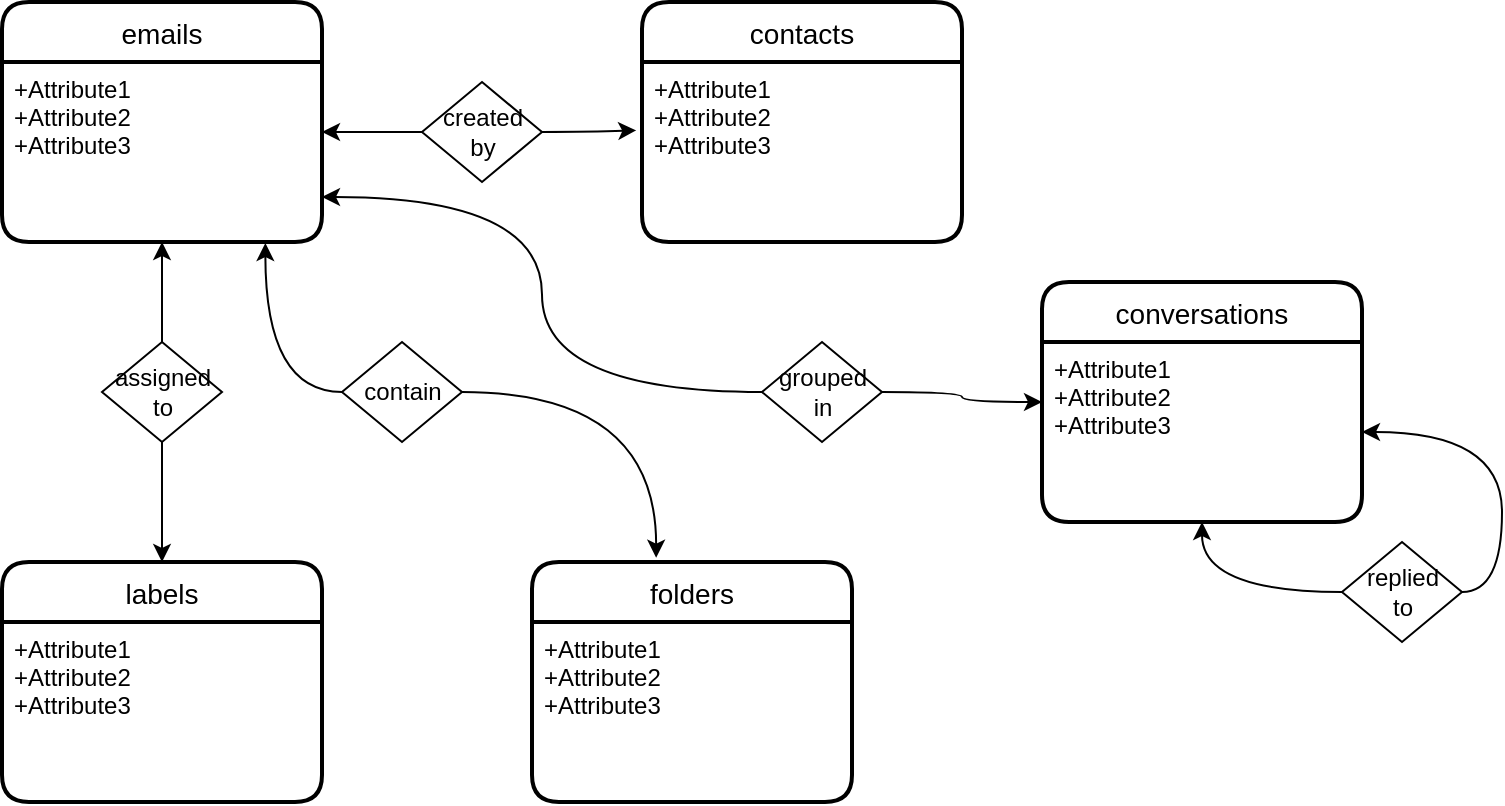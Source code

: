 <mxfile version="16.6.2" type="github">
  <diagram id="S5U35zioawIEqd8V08nD" name="Page-1">
    <mxGraphModel dx="1147" dy="1017" grid="1" gridSize="10" guides="1" tooltips="1" connect="1" arrows="1" fold="1" page="1" pageScale="1" pageWidth="850" pageHeight="1100" math="0" shadow="0">
      <root>
        <mxCell id="0" />
        <mxCell id="1" parent="0" />
        <mxCell id="wlDCUmGC1mf5rQUe6NT3-1" value="emails" style="swimlane;childLayout=stackLayout;horizontal=1;startSize=30;horizontalStack=0;rounded=1;fontSize=14;fontStyle=0;strokeWidth=2;resizeParent=0;resizeLast=1;shadow=0;dashed=0;align=center;" vertex="1" parent="1">
          <mxGeometry x="80" y="80" width="160" height="120" as="geometry" />
        </mxCell>
        <mxCell id="wlDCUmGC1mf5rQUe6NT3-2" value="+Attribute1&#xa;+Attribute2&#xa;+Attribute3" style="align=left;strokeColor=none;fillColor=none;spacingLeft=4;fontSize=12;verticalAlign=top;resizable=0;rotatable=0;part=1;" vertex="1" parent="wlDCUmGC1mf5rQUe6NT3-1">
          <mxGeometry y="30" width="160" height="90" as="geometry" />
        </mxCell>
        <mxCell id="wlDCUmGC1mf5rQUe6NT3-3" value="contacts" style="swimlane;childLayout=stackLayout;horizontal=1;startSize=30;horizontalStack=0;rounded=1;fontSize=14;fontStyle=0;strokeWidth=2;resizeParent=0;resizeLast=1;shadow=0;dashed=0;align=center;" vertex="1" parent="1">
          <mxGeometry x="400" y="80" width="160" height="120" as="geometry" />
        </mxCell>
        <mxCell id="wlDCUmGC1mf5rQUe6NT3-4" value="+Attribute1&#xa;+Attribute2&#xa;+Attribute3" style="align=left;strokeColor=none;fillColor=none;spacingLeft=4;fontSize=12;verticalAlign=top;resizable=0;rotatable=0;part=1;" vertex="1" parent="wlDCUmGC1mf5rQUe6NT3-3">
          <mxGeometry y="30" width="160" height="90" as="geometry" />
        </mxCell>
        <mxCell id="wlDCUmGC1mf5rQUe6NT3-5" value="folders" style="swimlane;childLayout=stackLayout;horizontal=1;startSize=30;horizontalStack=0;rounded=1;fontSize=14;fontStyle=0;strokeWidth=2;resizeParent=0;resizeLast=1;shadow=0;dashed=0;align=center;" vertex="1" parent="1">
          <mxGeometry x="345" y="360" width="160" height="120" as="geometry" />
        </mxCell>
        <mxCell id="wlDCUmGC1mf5rQUe6NT3-6" value="+Attribute1&#xa;+Attribute2&#xa;+Attribute3" style="align=left;strokeColor=none;fillColor=none;spacingLeft=4;fontSize=12;verticalAlign=top;resizable=0;rotatable=0;part=1;" vertex="1" parent="wlDCUmGC1mf5rQUe6NT3-5">
          <mxGeometry y="30" width="160" height="90" as="geometry" />
        </mxCell>
        <mxCell id="wlDCUmGC1mf5rQUe6NT3-7" value="labels " style="swimlane;childLayout=stackLayout;horizontal=1;startSize=30;horizontalStack=0;rounded=1;fontSize=14;fontStyle=0;strokeWidth=2;resizeParent=0;resizeLast=1;shadow=0;dashed=0;align=center;" vertex="1" parent="1">
          <mxGeometry x="80" y="360" width="160" height="120" as="geometry" />
        </mxCell>
        <mxCell id="wlDCUmGC1mf5rQUe6NT3-8" value="+Attribute1&#xa;+Attribute2&#xa;+Attribute3" style="align=left;strokeColor=none;fillColor=none;spacingLeft=4;fontSize=12;verticalAlign=top;resizable=0;rotatable=0;part=1;" vertex="1" parent="wlDCUmGC1mf5rQUe6NT3-7">
          <mxGeometry y="30" width="160" height="90" as="geometry" />
        </mxCell>
        <mxCell id="wlDCUmGC1mf5rQUe6NT3-10" value="" style="edgeStyle=orthogonalEdgeStyle;rounded=0;orthogonalLoop=1;jettySize=auto;html=1;curved=1;" edge="1" parent="1" source="wlDCUmGC1mf5rQUe6NT3-9" target="wlDCUmGC1mf5rQUe6NT3-2">
          <mxGeometry relative="1" as="geometry" />
        </mxCell>
        <mxCell id="wlDCUmGC1mf5rQUe6NT3-11" value="" style="edgeStyle=orthogonalEdgeStyle;rounded=0;orthogonalLoop=1;jettySize=auto;html=1;entryX=0.5;entryY=0;entryDx=0;entryDy=0;curved=1;" edge="1" parent="1" source="wlDCUmGC1mf5rQUe6NT3-9" target="wlDCUmGC1mf5rQUe6NT3-7">
          <mxGeometry relative="1" as="geometry" />
        </mxCell>
        <mxCell id="wlDCUmGC1mf5rQUe6NT3-9" value="&lt;div&gt;assigned &lt;br&gt;&lt;/div&gt;&lt;div&gt;to&lt;/div&gt;" style="shape=rhombus;html=1;dashed=0;whitespace=wrap;perimeter=rhombusPerimeter;" vertex="1" parent="1">
          <mxGeometry x="130" y="250" width="60" height="50" as="geometry" />
        </mxCell>
        <mxCell id="wlDCUmGC1mf5rQUe6NT3-20" value="" style="edgeStyle=orthogonalEdgeStyle;rounded=0;orthogonalLoop=1;jettySize=auto;html=1;entryX=0.823;entryY=1.006;entryDx=0;entryDy=0;entryPerimeter=0;curved=1;" edge="1" parent="1" source="wlDCUmGC1mf5rQUe6NT3-12" target="wlDCUmGC1mf5rQUe6NT3-2">
          <mxGeometry relative="1" as="geometry" />
        </mxCell>
        <mxCell id="wlDCUmGC1mf5rQUe6NT3-21" style="edgeStyle=orthogonalEdgeStyle;rounded=0;orthogonalLoop=1;jettySize=auto;html=1;entryX=0.388;entryY=-0.018;entryDx=0;entryDy=0;entryPerimeter=0;curved=1;" edge="1" parent="1" source="wlDCUmGC1mf5rQUe6NT3-12" target="wlDCUmGC1mf5rQUe6NT3-5">
          <mxGeometry relative="1" as="geometry" />
        </mxCell>
        <mxCell id="wlDCUmGC1mf5rQUe6NT3-12" value="contain" style="shape=rhombus;html=1;dashed=0;whitespace=wrap;perimeter=rhombusPerimeter;" vertex="1" parent="1">
          <mxGeometry x="250" y="250" width="60" height="50" as="geometry" />
        </mxCell>
        <mxCell id="wlDCUmGC1mf5rQUe6NT3-18" value="" style="edgeStyle=orthogonalEdgeStyle;rounded=0;orthogonalLoop=1;jettySize=auto;html=1;entryX=-0.018;entryY=0.38;entryDx=0;entryDy=0;entryPerimeter=0;curved=1;" edge="1" parent="1" source="wlDCUmGC1mf5rQUe6NT3-13" target="wlDCUmGC1mf5rQUe6NT3-4">
          <mxGeometry relative="1" as="geometry" />
        </mxCell>
        <mxCell id="wlDCUmGC1mf5rQUe6NT3-19" value="" style="edgeStyle=orthogonalEdgeStyle;rounded=0;orthogonalLoop=1;jettySize=auto;html=1;curved=1;" edge="1" parent="1" source="wlDCUmGC1mf5rQUe6NT3-13">
          <mxGeometry relative="1" as="geometry">
            <mxPoint x="240" y="145" as="targetPoint" />
          </mxGeometry>
        </mxCell>
        <mxCell id="wlDCUmGC1mf5rQUe6NT3-13" value="&lt;div&gt;created &lt;br&gt;&lt;/div&gt;&lt;div&gt;by&lt;/div&gt;" style="shape=rhombus;html=1;dashed=0;whitespace=wrap;perimeter=rhombusPerimeter;" vertex="1" parent="1">
          <mxGeometry x="290" y="120" width="60" height="50" as="geometry" />
        </mxCell>
        <mxCell id="wlDCUmGC1mf5rQUe6NT3-16" value="conversations" style="swimlane;childLayout=stackLayout;horizontal=1;startSize=30;horizontalStack=0;rounded=1;fontSize=14;fontStyle=0;strokeWidth=2;resizeParent=0;resizeLast=1;shadow=0;dashed=0;align=center;" vertex="1" parent="1">
          <mxGeometry x="600" y="220" width="160" height="120" as="geometry" />
        </mxCell>
        <mxCell id="wlDCUmGC1mf5rQUe6NT3-17" value="+Attribute1&#xa;+Attribute2&#xa;+Attribute3" style="align=left;strokeColor=none;fillColor=none;spacingLeft=4;fontSize=12;verticalAlign=top;resizable=0;rotatable=0;part=1;" vertex="1" parent="wlDCUmGC1mf5rQUe6NT3-16">
          <mxGeometry y="30" width="160" height="90" as="geometry" />
        </mxCell>
        <mxCell id="wlDCUmGC1mf5rQUe6NT3-23" style="edgeStyle=orthogonalEdgeStyle;rounded=0;orthogonalLoop=1;jettySize=auto;html=1;curved=1;" edge="1" parent="1" source="wlDCUmGC1mf5rQUe6NT3-22" target="wlDCUmGC1mf5rQUe6NT3-16">
          <mxGeometry relative="1" as="geometry" />
        </mxCell>
        <mxCell id="wlDCUmGC1mf5rQUe6NT3-24" style="edgeStyle=orthogonalEdgeStyle;rounded=0;orthogonalLoop=1;jettySize=auto;html=1;entryX=1;entryY=0.75;entryDx=0;entryDy=0;curved=1;" edge="1" parent="1" source="wlDCUmGC1mf5rQUe6NT3-22" target="wlDCUmGC1mf5rQUe6NT3-2">
          <mxGeometry relative="1" as="geometry" />
        </mxCell>
        <mxCell id="wlDCUmGC1mf5rQUe6NT3-22" value="&lt;div&gt;grouped &lt;br&gt;&lt;/div&gt;&lt;div&gt;in&lt;/div&gt;" style="shape=rhombus;html=1;dashed=0;whitespace=wrap;perimeter=rhombusPerimeter;" vertex="1" parent="1">
          <mxGeometry x="460" y="250" width="60" height="50" as="geometry" />
        </mxCell>
        <mxCell id="wlDCUmGC1mf5rQUe6NT3-26" value="" style="edgeStyle=orthogonalEdgeStyle;curved=1;rounded=0;orthogonalLoop=1;jettySize=auto;html=1;exitX=0;exitY=0.5;exitDx=0;exitDy=0;" edge="1" parent="1" source="wlDCUmGC1mf5rQUe6NT3-25" target="wlDCUmGC1mf5rQUe6NT3-17">
          <mxGeometry relative="1" as="geometry" />
        </mxCell>
        <mxCell id="wlDCUmGC1mf5rQUe6NT3-27" style="edgeStyle=orthogonalEdgeStyle;curved=1;rounded=0;orthogonalLoop=1;jettySize=auto;html=1;entryX=1;entryY=0.5;entryDx=0;entryDy=0;exitX=1;exitY=0.5;exitDx=0;exitDy=0;" edge="1" parent="1" source="wlDCUmGC1mf5rQUe6NT3-25" target="wlDCUmGC1mf5rQUe6NT3-17">
          <mxGeometry relative="1" as="geometry" />
        </mxCell>
        <mxCell id="wlDCUmGC1mf5rQUe6NT3-25" value="&lt;div&gt;replied &lt;br&gt;&lt;/div&gt;&lt;div&gt;to&lt;br&gt;&lt;/div&gt;" style="shape=rhombus;html=1;dashed=0;whitespace=wrap;perimeter=rhombusPerimeter;" vertex="1" parent="1">
          <mxGeometry x="750" y="350" width="60" height="50" as="geometry" />
        </mxCell>
      </root>
    </mxGraphModel>
  </diagram>
</mxfile>
